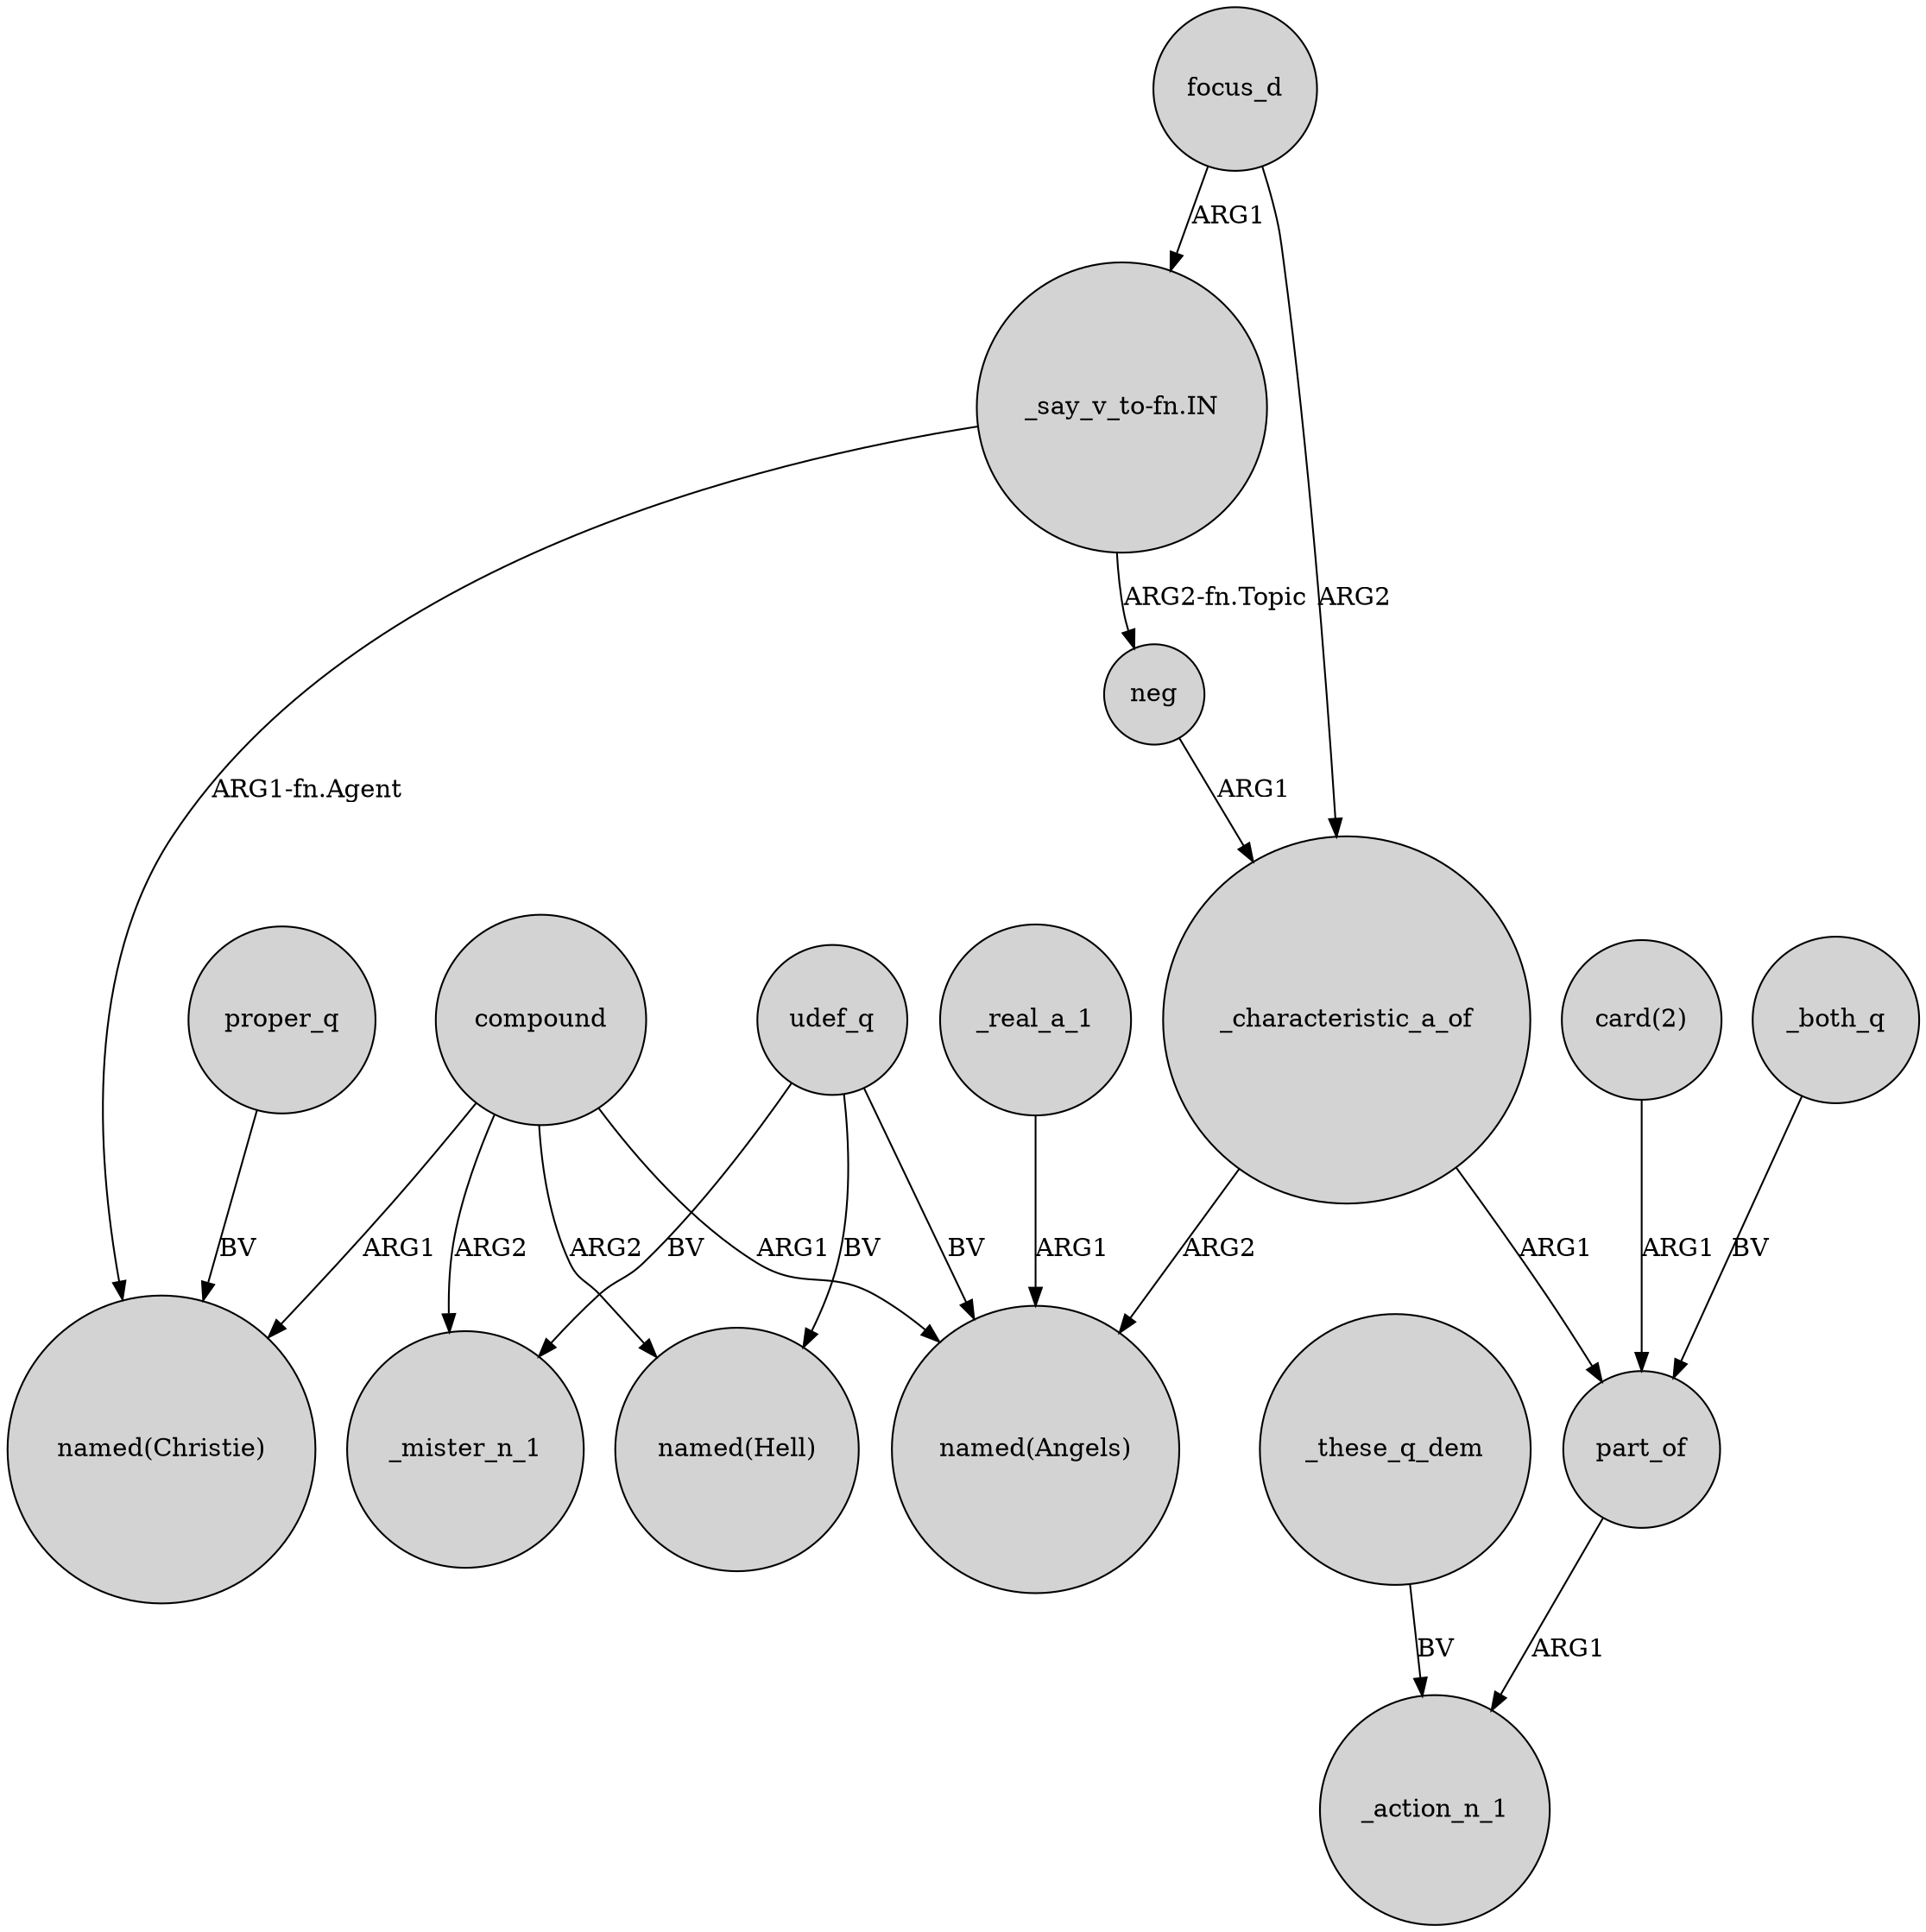 digraph {
	node [shape=circle style=filled]
	compound -> "named(Christie)" [label=ARG1]
	proper_q -> "named(Christie)" [label=BV]
	compound -> _mister_n_1 [label=ARG2]
	udef_q -> _mister_n_1 [label=BV]
	"card(2)" -> part_of [label=ARG1]
	compound -> "named(Angels)" [label=ARG1]
	focus_d -> _characteristic_a_of [label=ARG2]
	_characteristic_a_of -> "named(Angels)" [label=ARG2]
	compound -> "named(Hell)" [label=ARG2]
	_both_q -> part_of [label=BV]
	udef_q -> "named(Angels)" [label=BV]
	part_of -> _action_n_1 [label=ARG1]
	"_say_v_to-fn.IN" -> "named(Christie)" [label="ARG1-fn.Agent"]
	udef_q -> "named(Hell)" [label=BV]
	"_say_v_to-fn.IN" -> neg [label="ARG2-fn.Topic"]
	neg -> _characteristic_a_of [label=ARG1]
	_characteristic_a_of -> part_of [label=ARG1]
	_real_a_1 -> "named(Angels)" [label=ARG1]
	_these_q_dem -> _action_n_1 [label=BV]
	focus_d -> "_say_v_to-fn.IN" [label=ARG1]
}
